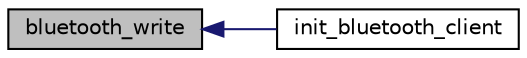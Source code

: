 digraph "bluetooth_write"
{
  edge [fontname="Helvetica",fontsize="10",labelfontname="Helvetica",labelfontsize="10"];
  node [fontname="Helvetica",fontsize="10",shape=record];
  rankdir="LR";
  Node4 [label="bluetooth_write",height=0.2,width=0.4,color="black", fillcolor="grey75", style="filled", fontcolor="black"];
  Node4 -> Node5 [dir="back",color="midnightblue",fontsize="10",style="solid",fontname="Helvetica"];
  Node5 [label="init_bluetooth_client",height=0.2,width=0.4,color="black", fillcolor="white", style="filled",URL="$bluetooth__client_8hpp.html#a40019ea297b64920ff9613df4377baf0"];
}
